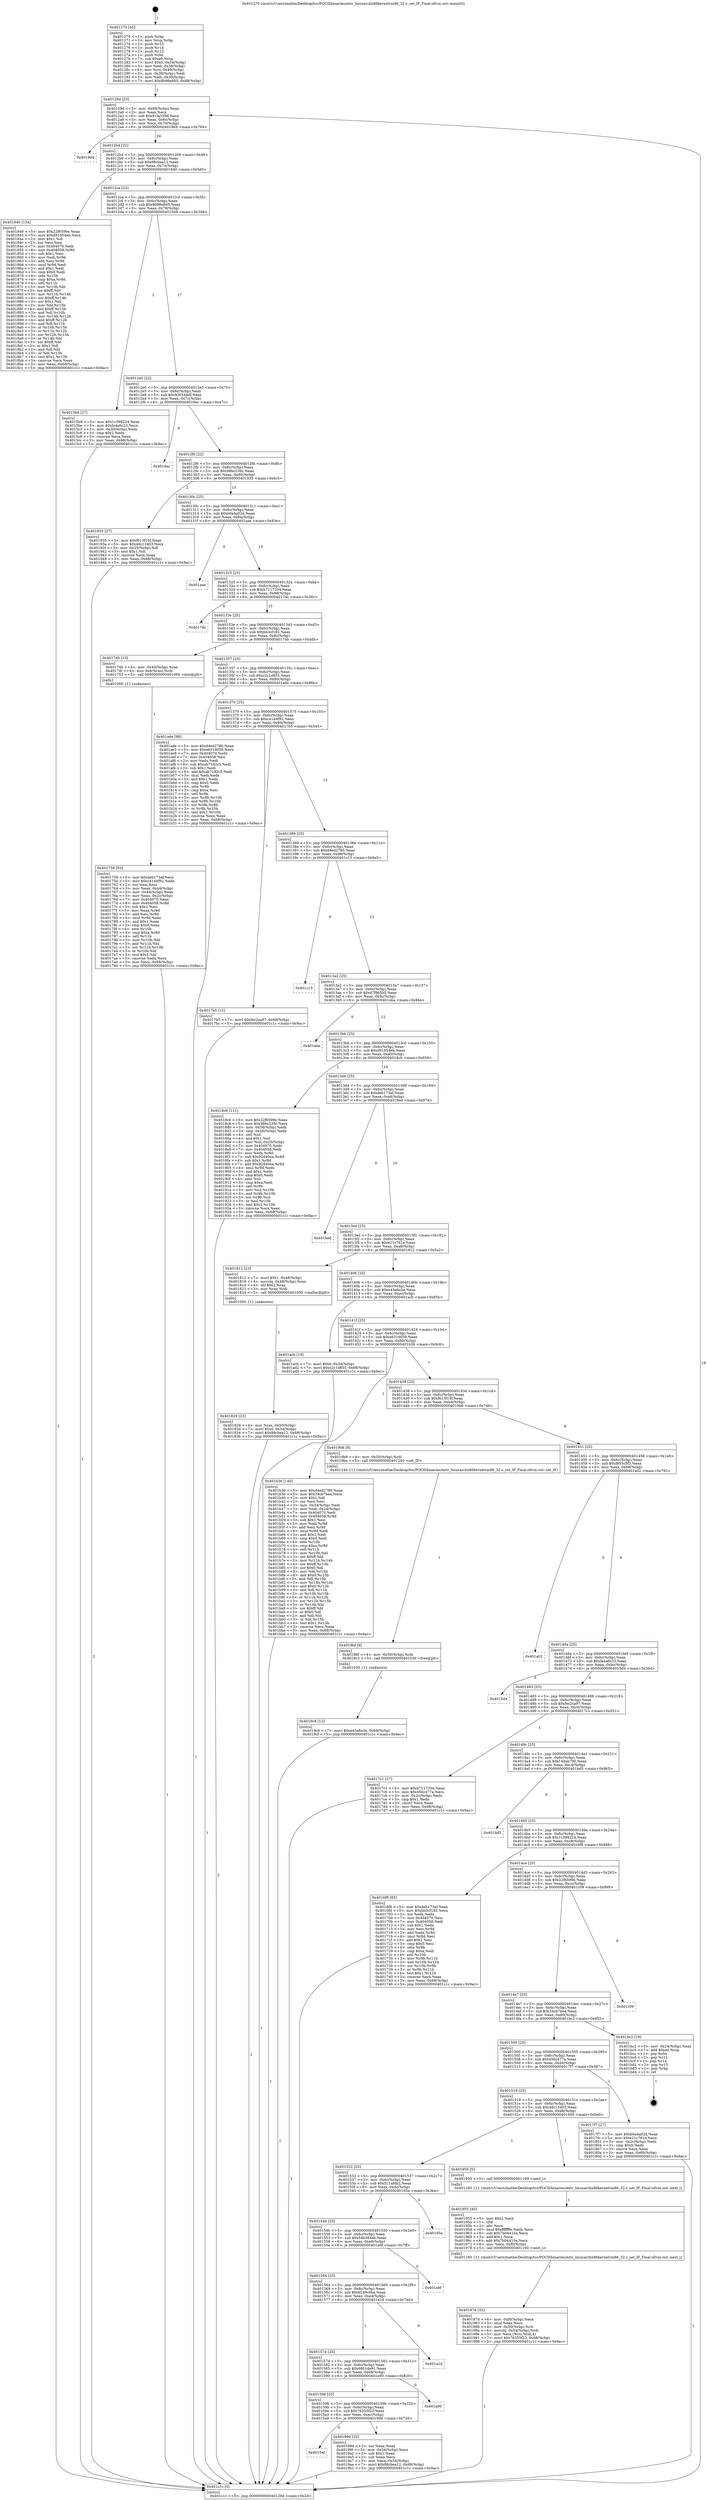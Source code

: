 digraph "0x401270" {
  label = "0x401270 (/mnt/c/Users/mathe/Desktop/tcc/POCII/binaries/extr_linuxarchx86kernelvm86_32.c_set_IF_Final-ollvm.out::main(0))"
  labelloc = "t"
  node[shape=record]

  Entry [label="",width=0.3,height=0.3,shape=circle,fillcolor=black,style=filled]
  "0x40129d" [label="{
     0x40129d [23]\l
     | [instrs]\l
     &nbsp;&nbsp;0x40129d \<+3\>: mov -0x68(%rbp),%eax\l
     &nbsp;&nbsp;0x4012a0 \<+2\>: mov %eax,%ecx\l
     &nbsp;&nbsp;0x4012a2 \<+6\>: sub $0x81fa339d,%ecx\l
     &nbsp;&nbsp;0x4012a8 \<+3\>: mov %eax,-0x6c(%rbp)\l
     &nbsp;&nbsp;0x4012ab \<+3\>: mov %ecx,-0x70(%rbp)\l
     &nbsp;&nbsp;0x4012ae \<+6\>: je 00000000004019d4 \<main+0x764\>\l
  }"]
  "0x4019d4" [label="{
     0x4019d4\l
  }", style=dashed]
  "0x4012b4" [label="{
     0x4012b4 [22]\l
     | [instrs]\l
     &nbsp;&nbsp;0x4012b4 \<+5\>: jmp 00000000004012b9 \<main+0x49\>\l
     &nbsp;&nbsp;0x4012b9 \<+3\>: mov -0x6c(%rbp),%eax\l
     &nbsp;&nbsp;0x4012bc \<+5\>: sub $0x88cbea12,%eax\l
     &nbsp;&nbsp;0x4012c1 \<+3\>: mov %eax,-0x74(%rbp)\l
     &nbsp;&nbsp;0x4012c4 \<+6\>: je 0000000000401840 \<main+0x5d0\>\l
  }"]
  Exit [label="",width=0.3,height=0.3,shape=circle,fillcolor=black,style=filled,peripheries=2]
  "0x401840" [label="{
     0x401840 [134]\l
     | [instrs]\l
     &nbsp;&nbsp;0x401840 \<+5\>: mov $0x22f6599e,%eax\l
     &nbsp;&nbsp;0x401845 \<+5\>: mov $0xd91854eb,%ecx\l
     &nbsp;&nbsp;0x40184a \<+2\>: mov $0x1,%dl\l
     &nbsp;&nbsp;0x40184c \<+2\>: xor %esi,%esi\l
     &nbsp;&nbsp;0x40184e \<+7\>: mov 0x404070,%edi\l
     &nbsp;&nbsp;0x401855 \<+8\>: mov 0x404058,%r8d\l
     &nbsp;&nbsp;0x40185d \<+3\>: sub $0x1,%esi\l
     &nbsp;&nbsp;0x401860 \<+3\>: mov %edi,%r9d\l
     &nbsp;&nbsp;0x401863 \<+3\>: add %esi,%r9d\l
     &nbsp;&nbsp;0x401866 \<+4\>: imul %r9d,%edi\l
     &nbsp;&nbsp;0x40186a \<+3\>: and $0x1,%edi\l
     &nbsp;&nbsp;0x40186d \<+3\>: cmp $0x0,%edi\l
     &nbsp;&nbsp;0x401870 \<+4\>: sete %r10b\l
     &nbsp;&nbsp;0x401874 \<+4\>: cmp $0xa,%r8d\l
     &nbsp;&nbsp;0x401878 \<+4\>: setl %r11b\l
     &nbsp;&nbsp;0x40187c \<+3\>: mov %r10b,%bl\l
     &nbsp;&nbsp;0x40187f \<+3\>: xor $0xff,%bl\l
     &nbsp;&nbsp;0x401882 \<+3\>: mov %r11b,%r14b\l
     &nbsp;&nbsp;0x401885 \<+4\>: xor $0xff,%r14b\l
     &nbsp;&nbsp;0x401889 \<+3\>: xor $0x1,%dl\l
     &nbsp;&nbsp;0x40188c \<+3\>: mov %bl,%r15b\l
     &nbsp;&nbsp;0x40188f \<+4\>: and $0xff,%r15b\l
     &nbsp;&nbsp;0x401893 \<+3\>: and %dl,%r10b\l
     &nbsp;&nbsp;0x401896 \<+3\>: mov %r14b,%r12b\l
     &nbsp;&nbsp;0x401899 \<+4\>: and $0xff,%r12b\l
     &nbsp;&nbsp;0x40189d \<+3\>: and %dl,%r11b\l
     &nbsp;&nbsp;0x4018a0 \<+3\>: or %r10b,%r15b\l
     &nbsp;&nbsp;0x4018a3 \<+3\>: or %r11b,%r12b\l
     &nbsp;&nbsp;0x4018a6 \<+3\>: xor %r12b,%r15b\l
     &nbsp;&nbsp;0x4018a9 \<+3\>: or %r14b,%bl\l
     &nbsp;&nbsp;0x4018ac \<+3\>: xor $0xff,%bl\l
     &nbsp;&nbsp;0x4018af \<+3\>: or $0x1,%dl\l
     &nbsp;&nbsp;0x4018b2 \<+2\>: and %dl,%bl\l
     &nbsp;&nbsp;0x4018b4 \<+3\>: or %bl,%r15b\l
     &nbsp;&nbsp;0x4018b7 \<+4\>: test $0x1,%r15b\l
     &nbsp;&nbsp;0x4018bb \<+3\>: cmovne %ecx,%eax\l
     &nbsp;&nbsp;0x4018be \<+3\>: mov %eax,-0x68(%rbp)\l
     &nbsp;&nbsp;0x4018c1 \<+5\>: jmp 0000000000401c1c \<main+0x9ac\>\l
  }"]
  "0x4012ca" [label="{
     0x4012ca [22]\l
     | [instrs]\l
     &nbsp;&nbsp;0x4012ca \<+5\>: jmp 00000000004012cf \<main+0x5f\>\l
     &nbsp;&nbsp;0x4012cf \<+3\>: mov -0x6c(%rbp),%eax\l
     &nbsp;&nbsp;0x4012d2 \<+5\>: sub $0x8b98a665,%eax\l
     &nbsp;&nbsp;0x4012d7 \<+3\>: mov %eax,-0x78(%rbp)\l
     &nbsp;&nbsp;0x4012da \<+6\>: je 00000000004015b9 \<main+0x349\>\l
  }"]
  "0x4019c8" [label="{
     0x4019c8 [12]\l
     | [instrs]\l
     &nbsp;&nbsp;0x4019c8 \<+7\>: movl $0xe43a6a3e,-0x68(%rbp)\l
     &nbsp;&nbsp;0x4019cf \<+5\>: jmp 0000000000401c1c \<main+0x9ac\>\l
  }"]
  "0x4015b9" [label="{
     0x4015b9 [27]\l
     | [instrs]\l
     &nbsp;&nbsp;0x4015b9 \<+5\>: mov $0x1c398224,%eax\l
     &nbsp;&nbsp;0x4015be \<+5\>: mov $0xfa4a6c23,%ecx\l
     &nbsp;&nbsp;0x4015c3 \<+3\>: mov -0x30(%rbp),%edx\l
     &nbsp;&nbsp;0x4015c6 \<+3\>: cmp $0x2,%edx\l
     &nbsp;&nbsp;0x4015c9 \<+3\>: cmovne %ecx,%eax\l
     &nbsp;&nbsp;0x4015cc \<+3\>: mov %eax,-0x68(%rbp)\l
     &nbsp;&nbsp;0x4015cf \<+5\>: jmp 0000000000401c1c \<main+0x9ac\>\l
  }"]
  "0x4012e0" [label="{
     0x4012e0 [22]\l
     | [instrs]\l
     &nbsp;&nbsp;0x4012e0 \<+5\>: jmp 00000000004012e5 \<main+0x75\>\l
     &nbsp;&nbsp;0x4012e5 \<+3\>: mov -0x6c(%rbp),%eax\l
     &nbsp;&nbsp;0x4012e8 \<+5\>: sub $0x93654bdf,%eax\l
     &nbsp;&nbsp;0x4012ed \<+3\>: mov %eax,-0x7c(%rbp)\l
     &nbsp;&nbsp;0x4012f0 \<+6\>: je 00000000004016ec \<main+0x47c\>\l
  }"]
  "0x401c1c" [label="{
     0x401c1c [5]\l
     | [instrs]\l
     &nbsp;&nbsp;0x401c1c \<+5\>: jmp 000000000040129d \<main+0x2d\>\l
  }"]
  "0x401270" [label="{
     0x401270 [45]\l
     | [instrs]\l
     &nbsp;&nbsp;0x401270 \<+1\>: push %rbp\l
     &nbsp;&nbsp;0x401271 \<+3\>: mov %rsp,%rbp\l
     &nbsp;&nbsp;0x401274 \<+2\>: push %r15\l
     &nbsp;&nbsp;0x401276 \<+2\>: push %r14\l
     &nbsp;&nbsp;0x401278 \<+2\>: push %r12\l
     &nbsp;&nbsp;0x40127a \<+1\>: push %rbx\l
     &nbsp;&nbsp;0x40127b \<+7\>: sub $0xe0,%rsp\l
     &nbsp;&nbsp;0x401282 \<+7\>: movl $0x0,-0x34(%rbp)\l
     &nbsp;&nbsp;0x401289 \<+3\>: mov %edi,-0x38(%rbp)\l
     &nbsp;&nbsp;0x40128c \<+4\>: mov %rsi,-0x40(%rbp)\l
     &nbsp;&nbsp;0x401290 \<+3\>: mov -0x38(%rbp),%edi\l
     &nbsp;&nbsp;0x401293 \<+3\>: mov %edi,-0x30(%rbp)\l
     &nbsp;&nbsp;0x401296 \<+7\>: movl $0x8b98a665,-0x68(%rbp)\l
  }"]
  "0x4019bf" [label="{
     0x4019bf [9]\l
     | [instrs]\l
     &nbsp;&nbsp;0x4019bf \<+4\>: mov -0x50(%rbp),%rdi\l
     &nbsp;&nbsp;0x4019c3 \<+5\>: call 0000000000401030 \<free@plt\>\l
     | [calls]\l
     &nbsp;&nbsp;0x401030 \{1\} (unknown)\l
  }"]
  "0x4016ec" [label="{
     0x4016ec\l
  }", style=dashed]
  "0x4012f6" [label="{
     0x4012f6 [22]\l
     | [instrs]\l
     &nbsp;&nbsp;0x4012f6 \<+5\>: jmp 00000000004012fb \<main+0x8b\>\l
     &nbsp;&nbsp;0x4012fb \<+3\>: mov -0x6c(%rbp),%eax\l
     &nbsp;&nbsp;0x4012fe \<+5\>: sub $0x98bc239c,%eax\l
     &nbsp;&nbsp;0x401303 \<+3\>: mov %eax,-0x80(%rbp)\l
     &nbsp;&nbsp;0x401306 \<+6\>: je 0000000000401935 \<main+0x6c5\>\l
  }"]
  "0x4015af" [label="{
     0x4015af\l
  }", style=dashed]
  "0x401935" [label="{
     0x401935 [27]\l
     | [instrs]\l
     &nbsp;&nbsp;0x401935 \<+5\>: mov $0xf613f15f,%eax\l
     &nbsp;&nbsp;0x40193a \<+5\>: mov $0x4dc13403,%ecx\l
     &nbsp;&nbsp;0x40193f \<+3\>: mov -0x25(%rbp),%dl\l
     &nbsp;&nbsp;0x401942 \<+3\>: test $0x1,%dl\l
     &nbsp;&nbsp;0x401945 \<+3\>: cmovne %ecx,%eax\l
     &nbsp;&nbsp;0x401948 \<+3\>: mov %eax,-0x68(%rbp)\l
     &nbsp;&nbsp;0x40194b \<+5\>: jmp 0000000000401c1c \<main+0x9ac\>\l
  }"]
  "0x40130c" [label="{
     0x40130c [25]\l
     | [instrs]\l
     &nbsp;&nbsp;0x40130c \<+5\>: jmp 0000000000401311 \<main+0xa1\>\l
     &nbsp;&nbsp;0x401311 \<+3\>: mov -0x6c(%rbp),%eax\l
     &nbsp;&nbsp;0x401314 \<+5\>: sub $0xb0a4a02d,%eax\l
     &nbsp;&nbsp;0x401319 \<+6\>: mov %eax,-0x84(%rbp)\l
     &nbsp;&nbsp;0x40131f \<+6\>: je 0000000000401aae \<main+0x83e\>\l
  }"]
  "0x40199d" [label="{
     0x40199d [25]\l
     | [instrs]\l
     &nbsp;&nbsp;0x40199d \<+2\>: xor %eax,%eax\l
     &nbsp;&nbsp;0x40199f \<+3\>: mov -0x54(%rbp),%ecx\l
     &nbsp;&nbsp;0x4019a2 \<+3\>: sub $0x1,%eax\l
     &nbsp;&nbsp;0x4019a5 \<+2\>: sub %eax,%ecx\l
     &nbsp;&nbsp;0x4019a7 \<+3\>: mov %ecx,-0x54(%rbp)\l
     &nbsp;&nbsp;0x4019aa \<+7\>: movl $0x88cbea12,-0x68(%rbp)\l
     &nbsp;&nbsp;0x4019b1 \<+5\>: jmp 0000000000401c1c \<main+0x9ac\>\l
  }"]
  "0x401aae" [label="{
     0x401aae\l
  }", style=dashed]
  "0x401325" [label="{
     0x401325 [25]\l
     | [instrs]\l
     &nbsp;&nbsp;0x401325 \<+5\>: jmp 000000000040132a \<main+0xba\>\l
     &nbsp;&nbsp;0x40132a \<+3\>: mov -0x6c(%rbp),%eax\l
     &nbsp;&nbsp;0x40132d \<+5\>: sub $0xb7117204,%eax\l
     &nbsp;&nbsp;0x401332 \<+6\>: mov %eax,-0x88(%rbp)\l
     &nbsp;&nbsp;0x401338 \<+6\>: je 00000000004017dc \<main+0x56c\>\l
  }"]
  "0x401596" [label="{
     0x401596 [25]\l
     | [instrs]\l
     &nbsp;&nbsp;0x401596 \<+5\>: jmp 000000000040159b \<main+0x32b\>\l
     &nbsp;&nbsp;0x40159b \<+3\>: mov -0x6c(%rbp),%eax\l
     &nbsp;&nbsp;0x40159e \<+5\>: sub $0x76355f23,%eax\l
     &nbsp;&nbsp;0x4015a3 \<+6\>: mov %eax,-0xec(%rbp)\l
     &nbsp;&nbsp;0x4015a9 \<+6\>: je 000000000040199d \<main+0x72d\>\l
  }"]
  "0x4017dc" [label="{
     0x4017dc\l
  }", style=dashed]
  "0x40133e" [label="{
     0x40133e [25]\l
     | [instrs]\l
     &nbsp;&nbsp;0x40133e \<+5\>: jmp 0000000000401343 \<main+0xd3\>\l
     &nbsp;&nbsp;0x401343 \<+3\>: mov -0x6c(%rbp),%eax\l
     &nbsp;&nbsp;0x401346 \<+5\>: sub $0xbb3cf182,%eax\l
     &nbsp;&nbsp;0x40134b \<+6\>: mov %eax,-0x8c(%rbp)\l
     &nbsp;&nbsp;0x401351 \<+6\>: je 000000000040174b \<main+0x4db\>\l
  }"]
  "0x401a90" [label="{
     0x401a90\l
  }", style=dashed]
  "0x40174b" [label="{
     0x40174b [13]\l
     | [instrs]\l
     &nbsp;&nbsp;0x40174b \<+4\>: mov -0x40(%rbp),%rax\l
     &nbsp;&nbsp;0x40174f \<+4\>: mov 0x8(%rax),%rdi\l
     &nbsp;&nbsp;0x401753 \<+5\>: call 0000000000401060 \<atoi@plt\>\l
     | [calls]\l
     &nbsp;&nbsp;0x401060 \{1\} (unknown)\l
  }"]
  "0x401357" [label="{
     0x401357 [25]\l
     | [instrs]\l
     &nbsp;&nbsp;0x401357 \<+5\>: jmp 000000000040135c \<main+0xec\>\l
     &nbsp;&nbsp;0x40135c \<+3\>: mov -0x6c(%rbp),%eax\l
     &nbsp;&nbsp;0x40135f \<+5\>: sub $0xc2c1d855,%eax\l
     &nbsp;&nbsp;0x401364 \<+6\>: mov %eax,-0x90(%rbp)\l
     &nbsp;&nbsp;0x40136a \<+6\>: je 0000000000401ade \<main+0x86e\>\l
  }"]
  "0x40157d" [label="{
     0x40157d [25]\l
     | [instrs]\l
     &nbsp;&nbsp;0x40157d \<+5\>: jmp 0000000000401582 \<main+0x312\>\l
     &nbsp;&nbsp;0x401582 \<+3\>: mov -0x6c(%rbp),%eax\l
     &nbsp;&nbsp;0x401585 \<+5\>: sub $0x6801da91,%eax\l
     &nbsp;&nbsp;0x40158a \<+6\>: mov %eax,-0xe8(%rbp)\l
     &nbsp;&nbsp;0x401590 \<+6\>: je 0000000000401a90 \<main+0x820\>\l
  }"]
  "0x401ade" [label="{
     0x401ade [88]\l
     | [instrs]\l
     &nbsp;&nbsp;0x401ade \<+5\>: mov $0xd4ed2780,%eax\l
     &nbsp;&nbsp;0x401ae3 \<+5\>: mov $0xe6319059,%ecx\l
     &nbsp;&nbsp;0x401ae8 \<+7\>: mov 0x404070,%edx\l
     &nbsp;&nbsp;0x401aef \<+7\>: mov 0x404058,%esi\l
     &nbsp;&nbsp;0x401af6 \<+2\>: mov %edx,%edi\l
     &nbsp;&nbsp;0x401af8 \<+6\>: sub $0xab7182c5,%edi\l
     &nbsp;&nbsp;0x401afe \<+3\>: sub $0x1,%edi\l
     &nbsp;&nbsp;0x401b01 \<+6\>: add $0xab7182c5,%edi\l
     &nbsp;&nbsp;0x401b07 \<+3\>: imul %edi,%edx\l
     &nbsp;&nbsp;0x401b0a \<+3\>: and $0x1,%edx\l
     &nbsp;&nbsp;0x401b0d \<+3\>: cmp $0x0,%edx\l
     &nbsp;&nbsp;0x401b10 \<+4\>: sete %r8b\l
     &nbsp;&nbsp;0x401b14 \<+3\>: cmp $0xa,%esi\l
     &nbsp;&nbsp;0x401b17 \<+4\>: setl %r9b\l
     &nbsp;&nbsp;0x401b1b \<+3\>: mov %r8b,%r10b\l
     &nbsp;&nbsp;0x401b1e \<+3\>: and %r9b,%r10b\l
     &nbsp;&nbsp;0x401b21 \<+3\>: xor %r9b,%r8b\l
     &nbsp;&nbsp;0x401b24 \<+3\>: or %r8b,%r10b\l
     &nbsp;&nbsp;0x401b27 \<+4\>: test $0x1,%r10b\l
     &nbsp;&nbsp;0x401b2b \<+3\>: cmovne %ecx,%eax\l
     &nbsp;&nbsp;0x401b2e \<+3\>: mov %eax,-0x68(%rbp)\l
     &nbsp;&nbsp;0x401b31 \<+5\>: jmp 0000000000401c1c \<main+0x9ac\>\l
  }"]
  "0x401370" [label="{
     0x401370 [25]\l
     | [instrs]\l
     &nbsp;&nbsp;0x401370 \<+5\>: jmp 0000000000401375 \<main+0x105\>\l
     &nbsp;&nbsp;0x401375 \<+3\>: mov -0x6c(%rbp),%eax\l
     &nbsp;&nbsp;0x401378 \<+5\>: sub $0xc41d4f92,%eax\l
     &nbsp;&nbsp;0x40137d \<+6\>: mov %eax,-0x94(%rbp)\l
     &nbsp;&nbsp;0x401383 \<+6\>: je 00000000004017b5 \<main+0x545\>\l
  }"]
  "0x401a1d" [label="{
     0x401a1d\l
  }", style=dashed]
  "0x4017b5" [label="{
     0x4017b5 [12]\l
     | [instrs]\l
     &nbsp;&nbsp;0x4017b5 \<+7\>: movl $0xfec2ca97,-0x68(%rbp)\l
     &nbsp;&nbsp;0x4017bc \<+5\>: jmp 0000000000401c1c \<main+0x9ac\>\l
  }"]
  "0x401389" [label="{
     0x401389 [25]\l
     | [instrs]\l
     &nbsp;&nbsp;0x401389 \<+5\>: jmp 000000000040138e \<main+0x11e\>\l
     &nbsp;&nbsp;0x40138e \<+3\>: mov -0x6c(%rbp),%eax\l
     &nbsp;&nbsp;0x401391 \<+5\>: sub $0xd4ed2780,%eax\l
     &nbsp;&nbsp;0x401396 \<+6\>: mov %eax,-0x98(%rbp)\l
     &nbsp;&nbsp;0x40139c \<+6\>: je 0000000000401c15 \<main+0x9a5\>\l
  }"]
  "0x401564" [label="{
     0x401564 [25]\l
     | [instrs]\l
     &nbsp;&nbsp;0x401564 \<+5\>: jmp 0000000000401569 \<main+0x2f9\>\l
     &nbsp;&nbsp;0x401569 \<+3\>: mov -0x6c(%rbp),%eax\l
     &nbsp;&nbsp;0x40156c \<+5\>: sub $0x6249c6ba,%eax\l
     &nbsp;&nbsp;0x401571 \<+6\>: mov %eax,-0xe4(%rbp)\l
     &nbsp;&nbsp;0x401577 \<+6\>: je 0000000000401a1d \<main+0x7ad\>\l
  }"]
  "0x401c15" [label="{
     0x401c15\l
  }", style=dashed]
  "0x4013a2" [label="{
     0x4013a2 [25]\l
     | [instrs]\l
     &nbsp;&nbsp;0x4013a2 \<+5\>: jmp 00000000004013a7 \<main+0x137\>\l
     &nbsp;&nbsp;0x4013a7 \<+3\>: mov -0x6c(%rbp),%eax\l
     &nbsp;&nbsp;0x4013aa \<+5\>: sub $0xd7f9b5b5,%eax\l
     &nbsp;&nbsp;0x4013af \<+6\>: mov %eax,-0x9c(%rbp)\l
     &nbsp;&nbsp;0x4013b5 \<+6\>: je 0000000000401aba \<main+0x84a\>\l
  }"]
  "0x401a6f" [label="{
     0x401a6f\l
  }", style=dashed]
  "0x401aba" [label="{
     0x401aba\l
  }", style=dashed]
  "0x4013bb" [label="{
     0x4013bb [25]\l
     | [instrs]\l
     &nbsp;&nbsp;0x4013bb \<+5\>: jmp 00000000004013c0 \<main+0x150\>\l
     &nbsp;&nbsp;0x4013c0 \<+3\>: mov -0x6c(%rbp),%eax\l
     &nbsp;&nbsp;0x4013c3 \<+5\>: sub $0xd91854eb,%eax\l
     &nbsp;&nbsp;0x4013c8 \<+6\>: mov %eax,-0xa0(%rbp)\l
     &nbsp;&nbsp;0x4013ce \<+6\>: je 00000000004018c6 \<main+0x656\>\l
  }"]
  "0x40154b" [label="{
     0x40154b [25]\l
     | [instrs]\l
     &nbsp;&nbsp;0x40154b \<+5\>: jmp 0000000000401550 \<main+0x2e0\>\l
     &nbsp;&nbsp;0x401550 \<+3\>: mov -0x6c(%rbp),%eax\l
     &nbsp;&nbsp;0x401553 \<+5\>: sub $0x54b384eb,%eax\l
     &nbsp;&nbsp;0x401558 \<+6\>: mov %eax,-0xe0(%rbp)\l
     &nbsp;&nbsp;0x40155e \<+6\>: je 0000000000401a6f \<main+0x7ff\>\l
  }"]
  "0x4018c6" [label="{
     0x4018c6 [111]\l
     | [instrs]\l
     &nbsp;&nbsp;0x4018c6 \<+5\>: mov $0x22f6599e,%eax\l
     &nbsp;&nbsp;0x4018cb \<+5\>: mov $0x98bc239c,%ecx\l
     &nbsp;&nbsp;0x4018d0 \<+3\>: mov -0x54(%rbp),%edx\l
     &nbsp;&nbsp;0x4018d3 \<+3\>: cmp -0x48(%rbp),%edx\l
     &nbsp;&nbsp;0x4018d6 \<+4\>: setl %sil\l
     &nbsp;&nbsp;0x4018da \<+4\>: and $0x1,%sil\l
     &nbsp;&nbsp;0x4018de \<+4\>: mov %sil,-0x25(%rbp)\l
     &nbsp;&nbsp;0x4018e2 \<+7\>: mov 0x404070,%edx\l
     &nbsp;&nbsp;0x4018e9 \<+7\>: mov 0x404058,%edi\l
     &nbsp;&nbsp;0x4018f0 \<+3\>: mov %edx,%r8d\l
     &nbsp;&nbsp;0x4018f3 \<+7\>: sub $0x92d40ea,%r8d\l
     &nbsp;&nbsp;0x4018fa \<+4\>: sub $0x1,%r8d\l
     &nbsp;&nbsp;0x4018fe \<+7\>: add $0x92d40ea,%r8d\l
     &nbsp;&nbsp;0x401905 \<+4\>: imul %r8d,%edx\l
     &nbsp;&nbsp;0x401909 \<+3\>: and $0x1,%edx\l
     &nbsp;&nbsp;0x40190c \<+3\>: cmp $0x0,%edx\l
     &nbsp;&nbsp;0x40190f \<+4\>: sete %sil\l
     &nbsp;&nbsp;0x401913 \<+3\>: cmp $0xa,%edi\l
     &nbsp;&nbsp;0x401916 \<+4\>: setl %r9b\l
     &nbsp;&nbsp;0x40191a \<+3\>: mov %sil,%r10b\l
     &nbsp;&nbsp;0x40191d \<+3\>: and %r9b,%r10b\l
     &nbsp;&nbsp;0x401920 \<+3\>: xor %r9b,%sil\l
     &nbsp;&nbsp;0x401923 \<+3\>: or %sil,%r10b\l
     &nbsp;&nbsp;0x401926 \<+4\>: test $0x1,%r10b\l
     &nbsp;&nbsp;0x40192a \<+3\>: cmovne %ecx,%eax\l
     &nbsp;&nbsp;0x40192d \<+3\>: mov %eax,-0x68(%rbp)\l
     &nbsp;&nbsp;0x401930 \<+5\>: jmp 0000000000401c1c \<main+0x9ac\>\l
  }"]
  "0x4013d4" [label="{
     0x4013d4 [25]\l
     | [instrs]\l
     &nbsp;&nbsp;0x4013d4 \<+5\>: jmp 00000000004013d9 \<main+0x169\>\l
     &nbsp;&nbsp;0x4013d9 \<+3\>: mov -0x6c(%rbp),%eax\l
     &nbsp;&nbsp;0x4013dc \<+5\>: sub $0xdeb173af,%eax\l
     &nbsp;&nbsp;0x4013e1 \<+6\>: mov %eax,-0xa4(%rbp)\l
     &nbsp;&nbsp;0x4013e7 \<+6\>: je 0000000000401bed \<main+0x97d\>\l
  }"]
  "0x40165a" [label="{
     0x40165a\l
  }", style=dashed]
  "0x401bed" [label="{
     0x401bed\l
  }", style=dashed]
  "0x4013ed" [label="{
     0x4013ed [25]\l
     | [instrs]\l
     &nbsp;&nbsp;0x4013ed \<+5\>: jmp 00000000004013f2 \<main+0x182\>\l
     &nbsp;&nbsp;0x4013f2 \<+3\>: mov -0x6c(%rbp),%eax\l
     &nbsp;&nbsp;0x4013f5 \<+5\>: sub $0xe21c761e,%eax\l
     &nbsp;&nbsp;0x4013fa \<+6\>: mov %eax,-0xa8(%rbp)\l
     &nbsp;&nbsp;0x401400 \<+6\>: je 0000000000401812 \<main+0x5a2\>\l
  }"]
  "0x40197d" [label="{
     0x40197d [32]\l
     | [instrs]\l
     &nbsp;&nbsp;0x40197d \<+6\>: mov -0xf0(%rbp),%ecx\l
     &nbsp;&nbsp;0x401983 \<+3\>: imul %eax,%ecx\l
     &nbsp;&nbsp;0x401986 \<+4\>: mov -0x50(%rbp),%rsi\l
     &nbsp;&nbsp;0x40198a \<+4\>: movslq -0x54(%rbp),%rdi\l
     &nbsp;&nbsp;0x40198e \<+3\>: mov %ecx,(%rsi,%rdi,4)\l
     &nbsp;&nbsp;0x401991 \<+7\>: movl $0x76355f23,-0x68(%rbp)\l
     &nbsp;&nbsp;0x401998 \<+5\>: jmp 0000000000401c1c \<main+0x9ac\>\l
  }"]
  "0x401812" [label="{
     0x401812 [23]\l
     | [instrs]\l
     &nbsp;&nbsp;0x401812 \<+7\>: movl $0x1,-0x48(%rbp)\l
     &nbsp;&nbsp;0x401819 \<+4\>: movslq -0x48(%rbp),%rax\l
     &nbsp;&nbsp;0x40181d \<+4\>: shl $0x2,%rax\l
     &nbsp;&nbsp;0x401821 \<+3\>: mov %rax,%rdi\l
     &nbsp;&nbsp;0x401824 \<+5\>: call 0000000000401050 \<malloc@plt\>\l
     | [calls]\l
     &nbsp;&nbsp;0x401050 \{1\} (unknown)\l
  }"]
  "0x401406" [label="{
     0x401406 [25]\l
     | [instrs]\l
     &nbsp;&nbsp;0x401406 \<+5\>: jmp 000000000040140b \<main+0x19b\>\l
     &nbsp;&nbsp;0x40140b \<+3\>: mov -0x6c(%rbp),%eax\l
     &nbsp;&nbsp;0x40140e \<+5\>: sub $0xe43a6a3e,%eax\l
     &nbsp;&nbsp;0x401413 \<+6\>: mov %eax,-0xac(%rbp)\l
     &nbsp;&nbsp;0x401419 \<+6\>: je 0000000000401acb \<main+0x85b\>\l
  }"]
  "0x401955" [label="{
     0x401955 [40]\l
     | [instrs]\l
     &nbsp;&nbsp;0x401955 \<+5\>: mov $0x2,%ecx\l
     &nbsp;&nbsp;0x40195a \<+1\>: cltd\l
     &nbsp;&nbsp;0x40195b \<+2\>: idiv %ecx\l
     &nbsp;&nbsp;0x40195d \<+6\>: imul $0xfffffffe,%edx,%ecx\l
     &nbsp;&nbsp;0x401963 \<+6\>: sub $0x7b04410a,%ecx\l
     &nbsp;&nbsp;0x401969 \<+3\>: add $0x1,%ecx\l
     &nbsp;&nbsp;0x40196c \<+6\>: add $0x7b04410a,%ecx\l
     &nbsp;&nbsp;0x401972 \<+6\>: mov %ecx,-0xf0(%rbp)\l
     &nbsp;&nbsp;0x401978 \<+5\>: call 0000000000401160 \<next_i\>\l
     | [calls]\l
     &nbsp;&nbsp;0x401160 \{1\} (/mnt/c/Users/mathe/Desktop/tcc/POCII/binaries/extr_linuxarchx86kernelvm86_32.c_set_IF_Final-ollvm.out::next_i)\l
  }"]
  "0x401acb" [label="{
     0x401acb [19]\l
     | [instrs]\l
     &nbsp;&nbsp;0x401acb \<+7\>: movl $0x0,-0x34(%rbp)\l
     &nbsp;&nbsp;0x401ad2 \<+7\>: movl $0xc2c1d855,-0x68(%rbp)\l
     &nbsp;&nbsp;0x401ad9 \<+5\>: jmp 0000000000401c1c \<main+0x9ac\>\l
  }"]
  "0x40141f" [label="{
     0x40141f [25]\l
     | [instrs]\l
     &nbsp;&nbsp;0x40141f \<+5\>: jmp 0000000000401424 \<main+0x1b4\>\l
     &nbsp;&nbsp;0x401424 \<+3\>: mov -0x6c(%rbp),%eax\l
     &nbsp;&nbsp;0x401427 \<+5\>: sub $0xe6319059,%eax\l
     &nbsp;&nbsp;0x40142c \<+6\>: mov %eax,-0xb0(%rbp)\l
     &nbsp;&nbsp;0x401432 \<+6\>: je 0000000000401b36 \<main+0x8c6\>\l
  }"]
  "0x401532" [label="{
     0x401532 [25]\l
     | [instrs]\l
     &nbsp;&nbsp;0x401532 \<+5\>: jmp 0000000000401537 \<main+0x2c7\>\l
     &nbsp;&nbsp;0x401537 \<+3\>: mov -0x6c(%rbp),%eax\l
     &nbsp;&nbsp;0x40153a \<+5\>: sub $0x521afdb2,%eax\l
     &nbsp;&nbsp;0x40153f \<+6\>: mov %eax,-0xdc(%rbp)\l
     &nbsp;&nbsp;0x401545 \<+6\>: je 000000000040165a \<main+0x3ea\>\l
  }"]
  "0x401b36" [label="{
     0x401b36 [140]\l
     | [instrs]\l
     &nbsp;&nbsp;0x401b36 \<+5\>: mov $0xd4ed2780,%eax\l
     &nbsp;&nbsp;0x401b3b \<+5\>: mov $0x34cb7bea,%ecx\l
     &nbsp;&nbsp;0x401b40 \<+2\>: mov $0x1,%dl\l
     &nbsp;&nbsp;0x401b42 \<+2\>: xor %esi,%esi\l
     &nbsp;&nbsp;0x401b44 \<+3\>: mov -0x34(%rbp),%edi\l
     &nbsp;&nbsp;0x401b47 \<+3\>: mov %edi,-0x24(%rbp)\l
     &nbsp;&nbsp;0x401b4a \<+7\>: mov 0x404070,%edi\l
     &nbsp;&nbsp;0x401b51 \<+8\>: mov 0x404058,%r8d\l
     &nbsp;&nbsp;0x401b59 \<+3\>: sub $0x1,%esi\l
     &nbsp;&nbsp;0x401b5c \<+3\>: mov %edi,%r9d\l
     &nbsp;&nbsp;0x401b5f \<+3\>: add %esi,%r9d\l
     &nbsp;&nbsp;0x401b62 \<+4\>: imul %r9d,%edi\l
     &nbsp;&nbsp;0x401b66 \<+3\>: and $0x1,%edi\l
     &nbsp;&nbsp;0x401b69 \<+3\>: cmp $0x0,%edi\l
     &nbsp;&nbsp;0x401b6c \<+4\>: sete %r10b\l
     &nbsp;&nbsp;0x401b70 \<+4\>: cmp $0xa,%r8d\l
     &nbsp;&nbsp;0x401b74 \<+4\>: setl %r11b\l
     &nbsp;&nbsp;0x401b78 \<+3\>: mov %r10b,%bl\l
     &nbsp;&nbsp;0x401b7b \<+3\>: xor $0xff,%bl\l
     &nbsp;&nbsp;0x401b7e \<+3\>: mov %r11b,%r14b\l
     &nbsp;&nbsp;0x401b81 \<+4\>: xor $0xff,%r14b\l
     &nbsp;&nbsp;0x401b85 \<+3\>: xor $0x0,%dl\l
     &nbsp;&nbsp;0x401b88 \<+3\>: mov %bl,%r15b\l
     &nbsp;&nbsp;0x401b8b \<+4\>: and $0x0,%r15b\l
     &nbsp;&nbsp;0x401b8f \<+3\>: and %dl,%r10b\l
     &nbsp;&nbsp;0x401b92 \<+3\>: mov %r14b,%r12b\l
     &nbsp;&nbsp;0x401b95 \<+4\>: and $0x0,%r12b\l
     &nbsp;&nbsp;0x401b99 \<+3\>: and %dl,%r11b\l
     &nbsp;&nbsp;0x401b9c \<+3\>: or %r10b,%r15b\l
     &nbsp;&nbsp;0x401b9f \<+3\>: or %r11b,%r12b\l
     &nbsp;&nbsp;0x401ba2 \<+3\>: xor %r12b,%r15b\l
     &nbsp;&nbsp;0x401ba5 \<+3\>: or %r14b,%bl\l
     &nbsp;&nbsp;0x401ba8 \<+3\>: xor $0xff,%bl\l
     &nbsp;&nbsp;0x401bab \<+3\>: or $0x0,%dl\l
     &nbsp;&nbsp;0x401bae \<+2\>: and %dl,%bl\l
     &nbsp;&nbsp;0x401bb0 \<+3\>: or %bl,%r15b\l
     &nbsp;&nbsp;0x401bb3 \<+4\>: test $0x1,%r15b\l
     &nbsp;&nbsp;0x401bb7 \<+3\>: cmovne %ecx,%eax\l
     &nbsp;&nbsp;0x401bba \<+3\>: mov %eax,-0x68(%rbp)\l
     &nbsp;&nbsp;0x401bbd \<+5\>: jmp 0000000000401c1c \<main+0x9ac\>\l
  }"]
  "0x401438" [label="{
     0x401438 [25]\l
     | [instrs]\l
     &nbsp;&nbsp;0x401438 \<+5\>: jmp 000000000040143d \<main+0x1cd\>\l
     &nbsp;&nbsp;0x40143d \<+3\>: mov -0x6c(%rbp),%eax\l
     &nbsp;&nbsp;0x401440 \<+5\>: sub $0xf613f15f,%eax\l
     &nbsp;&nbsp;0x401445 \<+6\>: mov %eax,-0xb4(%rbp)\l
     &nbsp;&nbsp;0x40144b \<+6\>: je 00000000004019b6 \<main+0x746\>\l
  }"]
  "0x401950" [label="{
     0x401950 [5]\l
     | [instrs]\l
     &nbsp;&nbsp;0x401950 \<+5\>: call 0000000000401160 \<next_i\>\l
     | [calls]\l
     &nbsp;&nbsp;0x401160 \{1\} (/mnt/c/Users/mathe/Desktop/tcc/POCII/binaries/extr_linuxarchx86kernelvm86_32.c_set_IF_Final-ollvm.out::next_i)\l
  }"]
  "0x4019b6" [label="{
     0x4019b6 [9]\l
     | [instrs]\l
     &nbsp;&nbsp;0x4019b6 \<+4\>: mov -0x50(%rbp),%rdi\l
     &nbsp;&nbsp;0x4019ba \<+5\>: call 0000000000401240 \<set_IF\>\l
     | [calls]\l
     &nbsp;&nbsp;0x401240 \{1\} (/mnt/c/Users/mathe/Desktop/tcc/POCII/binaries/extr_linuxarchx86kernelvm86_32.c_set_IF_Final-ollvm.out::set_IF)\l
  }"]
  "0x401451" [label="{
     0x401451 [25]\l
     | [instrs]\l
     &nbsp;&nbsp;0x401451 \<+5\>: jmp 0000000000401456 \<main+0x1e6\>\l
     &nbsp;&nbsp;0x401456 \<+3\>: mov -0x6c(%rbp),%eax\l
     &nbsp;&nbsp;0x401459 \<+5\>: sub $0xf955c5f3,%eax\l
     &nbsp;&nbsp;0x40145e \<+6\>: mov %eax,-0xb8(%rbp)\l
     &nbsp;&nbsp;0x401464 \<+6\>: je 0000000000401a02 \<main+0x792\>\l
  }"]
  "0x401829" [label="{
     0x401829 [23]\l
     | [instrs]\l
     &nbsp;&nbsp;0x401829 \<+4\>: mov %rax,-0x50(%rbp)\l
     &nbsp;&nbsp;0x40182d \<+7\>: movl $0x0,-0x54(%rbp)\l
     &nbsp;&nbsp;0x401834 \<+7\>: movl $0x88cbea12,-0x68(%rbp)\l
     &nbsp;&nbsp;0x40183b \<+5\>: jmp 0000000000401c1c \<main+0x9ac\>\l
  }"]
  "0x401a02" [label="{
     0x401a02\l
  }", style=dashed]
  "0x40146a" [label="{
     0x40146a [25]\l
     | [instrs]\l
     &nbsp;&nbsp;0x40146a \<+5\>: jmp 000000000040146f \<main+0x1ff\>\l
     &nbsp;&nbsp;0x40146f \<+3\>: mov -0x6c(%rbp),%eax\l
     &nbsp;&nbsp;0x401472 \<+5\>: sub $0xfa4a6c23,%eax\l
     &nbsp;&nbsp;0x401477 \<+6\>: mov %eax,-0xbc(%rbp)\l
     &nbsp;&nbsp;0x40147d \<+6\>: je 00000000004015d4 \<main+0x364\>\l
  }"]
  "0x401519" [label="{
     0x401519 [25]\l
     | [instrs]\l
     &nbsp;&nbsp;0x401519 \<+5\>: jmp 000000000040151e \<main+0x2ae\>\l
     &nbsp;&nbsp;0x40151e \<+3\>: mov -0x6c(%rbp),%eax\l
     &nbsp;&nbsp;0x401521 \<+5\>: sub $0x4dc13403,%eax\l
     &nbsp;&nbsp;0x401526 \<+6\>: mov %eax,-0xd8(%rbp)\l
     &nbsp;&nbsp;0x40152c \<+6\>: je 0000000000401950 \<main+0x6e0\>\l
  }"]
  "0x4015d4" [label="{
     0x4015d4\l
  }", style=dashed]
  "0x401483" [label="{
     0x401483 [25]\l
     | [instrs]\l
     &nbsp;&nbsp;0x401483 \<+5\>: jmp 0000000000401488 \<main+0x218\>\l
     &nbsp;&nbsp;0x401488 \<+3\>: mov -0x6c(%rbp),%eax\l
     &nbsp;&nbsp;0x40148b \<+5\>: sub $0xfec2ca97,%eax\l
     &nbsp;&nbsp;0x401490 \<+6\>: mov %eax,-0xc0(%rbp)\l
     &nbsp;&nbsp;0x401496 \<+6\>: je 00000000004017c1 \<main+0x551\>\l
  }"]
  "0x4017f7" [label="{
     0x4017f7 [27]\l
     | [instrs]\l
     &nbsp;&nbsp;0x4017f7 \<+5\>: mov $0xb0a4a02d,%eax\l
     &nbsp;&nbsp;0x4017fc \<+5\>: mov $0xe21c761e,%ecx\l
     &nbsp;&nbsp;0x401801 \<+3\>: mov -0x2c(%rbp),%edx\l
     &nbsp;&nbsp;0x401804 \<+3\>: cmp $0x0,%edx\l
     &nbsp;&nbsp;0x401807 \<+3\>: cmove %ecx,%eax\l
     &nbsp;&nbsp;0x40180a \<+3\>: mov %eax,-0x68(%rbp)\l
     &nbsp;&nbsp;0x40180d \<+5\>: jmp 0000000000401c1c \<main+0x9ac\>\l
  }"]
  "0x4017c1" [label="{
     0x4017c1 [27]\l
     | [instrs]\l
     &nbsp;&nbsp;0x4017c1 \<+5\>: mov $0xb7117204,%eax\l
     &nbsp;&nbsp;0x4017c6 \<+5\>: mov $0x456c477a,%ecx\l
     &nbsp;&nbsp;0x4017cb \<+3\>: mov -0x2c(%rbp),%edx\l
     &nbsp;&nbsp;0x4017ce \<+3\>: cmp $0x1,%edx\l
     &nbsp;&nbsp;0x4017d1 \<+3\>: cmovl %ecx,%eax\l
     &nbsp;&nbsp;0x4017d4 \<+3\>: mov %eax,-0x68(%rbp)\l
     &nbsp;&nbsp;0x4017d7 \<+5\>: jmp 0000000000401c1c \<main+0x9ac\>\l
  }"]
  "0x40149c" [label="{
     0x40149c [25]\l
     | [instrs]\l
     &nbsp;&nbsp;0x40149c \<+5\>: jmp 00000000004014a1 \<main+0x231\>\l
     &nbsp;&nbsp;0x4014a1 \<+3\>: mov -0x6c(%rbp),%eax\l
     &nbsp;&nbsp;0x4014a4 \<+5\>: sub $0x14dab790,%eax\l
     &nbsp;&nbsp;0x4014a9 \<+6\>: mov %eax,-0xc4(%rbp)\l
     &nbsp;&nbsp;0x4014af \<+6\>: je 0000000000401bd5 \<main+0x965\>\l
  }"]
  "0x401500" [label="{
     0x401500 [25]\l
     | [instrs]\l
     &nbsp;&nbsp;0x401500 \<+5\>: jmp 0000000000401505 \<main+0x295\>\l
     &nbsp;&nbsp;0x401505 \<+3\>: mov -0x6c(%rbp),%eax\l
     &nbsp;&nbsp;0x401508 \<+5\>: sub $0x456c477a,%eax\l
     &nbsp;&nbsp;0x40150d \<+6\>: mov %eax,-0xd4(%rbp)\l
     &nbsp;&nbsp;0x401513 \<+6\>: je 00000000004017f7 \<main+0x587\>\l
  }"]
  "0x401bd5" [label="{
     0x401bd5\l
  }", style=dashed]
  "0x4014b5" [label="{
     0x4014b5 [25]\l
     | [instrs]\l
     &nbsp;&nbsp;0x4014b5 \<+5\>: jmp 00000000004014ba \<main+0x24a\>\l
     &nbsp;&nbsp;0x4014ba \<+3\>: mov -0x6c(%rbp),%eax\l
     &nbsp;&nbsp;0x4014bd \<+5\>: sub $0x1c398224,%eax\l
     &nbsp;&nbsp;0x4014c2 \<+6\>: mov %eax,-0xc8(%rbp)\l
     &nbsp;&nbsp;0x4014c8 \<+6\>: je 00000000004016f8 \<main+0x488\>\l
  }"]
  "0x401bc2" [label="{
     0x401bc2 [19]\l
     | [instrs]\l
     &nbsp;&nbsp;0x401bc2 \<+3\>: mov -0x24(%rbp),%eax\l
     &nbsp;&nbsp;0x401bc5 \<+7\>: add $0xe0,%rsp\l
     &nbsp;&nbsp;0x401bcc \<+1\>: pop %rbx\l
     &nbsp;&nbsp;0x401bcd \<+2\>: pop %r12\l
     &nbsp;&nbsp;0x401bcf \<+2\>: pop %r14\l
     &nbsp;&nbsp;0x401bd1 \<+2\>: pop %r15\l
     &nbsp;&nbsp;0x401bd3 \<+1\>: pop %rbp\l
     &nbsp;&nbsp;0x401bd4 \<+1\>: ret\l
  }"]
  "0x4016f8" [label="{
     0x4016f8 [83]\l
     | [instrs]\l
     &nbsp;&nbsp;0x4016f8 \<+5\>: mov $0xdeb173af,%eax\l
     &nbsp;&nbsp;0x4016fd \<+5\>: mov $0xbb3cf182,%ecx\l
     &nbsp;&nbsp;0x401702 \<+2\>: xor %edx,%edx\l
     &nbsp;&nbsp;0x401704 \<+7\>: mov 0x404070,%esi\l
     &nbsp;&nbsp;0x40170b \<+7\>: mov 0x404058,%edi\l
     &nbsp;&nbsp;0x401712 \<+3\>: sub $0x1,%edx\l
     &nbsp;&nbsp;0x401715 \<+3\>: mov %esi,%r8d\l
     &nbsp;&nbsp;0x401718 \<+3\>: add %edx,%r8d\l
     &nbsp;&nbsp;0x40171b \<+4\>: imul %r8d,%esi\l
     &nbsp;&nbsp;0x40171f \<+3\>: and $0x1,%esi\l
     &nbsp;&nbsp;0x401722 \<+3\>: cmp $0x0,%esi\l
     &nbsp;&nbsp;0x401725 \<+4\>: sete %r9b\l
     &nbsp;&nbsp;0x401729 \<+3\>: cmp $0xa,%edi\l
     &nbsp;&nbsp;0x40172c \<+4\>: setl %r10b\l
     &nbsp;&nbsp;0x401730 \<+3\>: mov %r9b,%r11b\l
     &nbsp;&nbsp;0x401733 \<+3\>: and %r10b,%r11b\l
     &nbsp;&nbsp;0x401736 \<+3\>: xor %r10b,%r9b\l
     &nbsp;&nbsp;0x401739 \<+3\>: or %r9b,%r11b\l
     &nbsp;&nbsp;0x40173c \<+4\>: test $0x1,%r11b\l
     &nbsp;&nbsp;0x401740 \<+3\>: cmovne %ecx,%eax\l
     &nbsp;&nbsp;0x401743 \<+3\>: mov %eax,-0x68(%rbp)\l
     &nbsp;&nbsp;0x401746 \<+5\>: jmp 0000000000401c1c \<main+0x9ac\>\l
  }"]
  "0x4014ce" [label="{
     0x4014ce [25]\l
     | [instrs]\l
     &nbsp;&nbsp;0x4014ce \<+5\>: jmp 00000000004014d3 \<main+0x263\>\l
     &nbsp;&nbsp;0x4014d3 \<+3\>: mov -0x6c(%rbp),%eax\l
     &nbsp;&nbsp;0x4014d6 \<+5\>: sub $0x22f6599e,%eax\l
     &nbsp;&nbsp;0x4014db \<+6\>: mov %eax,-0xcc(%rbp)\l
     &nbsp;&nbsp;0x4014e1 \<+6\>: je 0000000000401c09 \<main+0x999\>\l
  }"]
  "0x401758" [label="{
     0x401758 [93]\l
     | [instrs]\l
     &nbsp;&nbsp;0x401758 \<+5\>: mov $0xdeb173af,%ecx\l
     &nbsp;&nbsp;0x40175d \<+5\>: mov $0xc41d4f92,%edx\l
     &nbsp;&nbsp;0x401762 \<+2\>: xor %esi,%esi\l
     &nbsp;&nbsp;0x401764 \<+3\>: mov %eax,-0x44(%rbp)\l
     &nbsp;&nbsp;0x401767 \<+3\>: mov -0x44(%rbp),%eax\l
     &nbsp;&nbsp;0x40176a \<+3\>: mov %eax,-0x2c(%rbp)\l
     &nbsp;&nbsp;0x40176d \<+7\>: mov 0x404070,%eax\l
     &nbsp;&nbsp;0x401774 \<+8\>: mov 0x404058,%r8d\l
     &nbsp;&nbsp;0x40177c \<+3\>: sub $0x1,%esi\l
     &nbsp;&nbsp;0x40177f \<+3\>: mov %eax,%r9d\l
     &nbsp;&nbsp;0x401782 \<+3\>: add %esi,%r9d\l
     &nbsp;&nbsp;0x401785 \<+4\>: imul %r9d,%eax\l
     &nbsp;&nbsp;0x401789 \<+3\>: and $0x1,%eax\l
     &nbsp;&nbsp;0x40178c \<+3\>: cmp $0x0,%eax\l
     &nbsp;&nbsp;0x40178f \<+4\>: sete %r10b\l
     &nbsp;&nbsp;0x401793 \<+4\>: cmp $0xa,%r8d\l
     &nbsp;&nbsp;0x401797 \<+4\>: setl %r11b\l
     &nbsp;&nbsp;0x40179b \<+3\>: mov %r10b,%bl\l
     &nbsp;&nbsp;0x40179e \<+3\>: and %r11b,%bl\l
     &nbsp;&nbsp;0x4017a1 \<+3\>: xor %r11b,%r10b\l
     &nbsp;&nbsp;0x4017a4 \<+3\>: or %r10b,%bl\l
     &nbsp;&nbsp;0x4017a7 \<+3\>: test $0x1,%bl\l
     &nbsp;&nbsp;0x4017aa \<+3\>: cmovne %edx,%ecx\l
     &nbsp;&nbsp;0x4017ad \<+3\>: mov %ecx,-0x68(%rbp)\l
     &nbsp;&nbsp;0x4017b0 \<+5\>: jmp 0000000000401c1c \<main+0x9ac\>\l
  }"]
  "0x4014e7" [label="{
     0x4014e7 [25]\l
     | [instrs]\l
     &nbsp;&nbsp;0x4014e7 \<+5\>: jmp 00000000004014ec \<main+0x27c\>\l
     &nbsp;&nbsp;0x4014ec \<+3\>: mov -0x6c(%rbp),%eax\l
     &nbsp;&nbsp;0x4014ef \<+5\>: sub $0x34cb7bea,%eax\l
     &nbsp;&nbsp;0x4014f4 \<+6\>: mov %eax,-0xd0(%rbp)\l
     &nbsp;&nbsp;0x4014fa \<+6\>: je 0000000000401bc2 \<main+0x952\>\l
  }"]
  "0x401c09" [label="{
     0x401c09\l
  }", style=dashed]
  Entry -> "0x401270" [label=" 1"]
  "0x40129d" -> "0x4019d4" [label=" 0"]
  "0x40129d" -> "0x4012b4" [label=" 20"]
  "0x401bc2" -> Exit [label=" 1"]
  "0x4012b4" -> "0x401840" [label=" 2"]
  "0x4012b4" -> "0x4012ca" [label=" 18"]
  "0x401b36" -> "0x401c1c" [label=" 1"]
  "0x4012ca" -> "0x4015b9" [label=" 1"]
  "0x4012ca" -> "0x4012e0" [label=" 17"]
  "0x4015b9" -> "0x401c1c" [label=" 1"]
  "0x401270" -> "0x40129d" [label=" 1"]
  "0x401c1c" -> "0x40129d" [label=" 19"]
  "0x401ade" -> "0x401c1c" [label=" 1"]
  "0x4012e0" -> "0x4016ec" [label=" 0"]
  "0x4012e0" -> "0x4012f6" [label=" 17"]
  "0x401acb" -> "0x401c1c" [label=" 1"]
  "0x4012f6" -> "0x401935" [label=" 2"]
  "0x4012f6" -> "0x40130c" [label=" 15"]
  "0x4019c8" -> "0x401c1c" [label=" 1"]
  "0x40130c" -> "0x401aae" [label=" 0"]
  "0x40130c" -> "0x401325" [label=" 15"]
  "0x4019bf" -> "0x4019c8" [label=" 1"]
  "0x401325" -> "0x4017dc" [label=" 0"]
  "0x401325" -> "0x40133e" [label=" 15"]
  "0x40199d" -> "0x401c1c" [label=" 1"]
  "0x40133e" -> "0x40174b" [label=" 1"]
  "0x40133e" -> "0x401357" [label=" 14"]
  "0x401596" -> "0x4015af" [label=" 0"]
  "0x401357" -> "0x401ade" [label=" 1"]
  "0x401357" -> "0x401370" [label=" 13"]
  "0x4019b6" -> "0x4019bf" [label=" 1"]
  "0x401370" -> "0x4017b5" [label=" 1"]
  "0x401370" -> "0x401389" [label=" 12"]
  "0x40157d" -> "0x401596" [label=" 1"]
  "0x401389" -> "0x401c15" [label=" 0"]
  "0x401389" -> "0x4013a2" [label=" 12"]
  "0x401596" -> "0x40199d" [label=" 1"]
  "0x4013a2" -> "0x401aba" [label=" 0"]
  "0x4013a2" -> "0x4013bb" [label=" 12"]
  "0x401564" -> "0x40157d" [label=" 1"]
  "0x4013bb" -> "0x4018c6" [label=" 2"]
  "0x4013bb" -> "0x4013d4" [label=" 10"]
  "0x40157d" -> "0x401a90" [label=" 0"]
  "0x4013d4" -> "0x401bed" [label=" 0"]
  "0x4013d4" -> "0x4013ed" [label=" 10"]
  "0x40154b" -> "0x401564" [label=" 1"]
  "0x4013ed" -> "0x401812" [label=" 1"]
  "0x4013ed" -> "0x401406" [label=" 9"]
  "0x401564" -> "0x401a1d" [label=" 0"]
  "0x401406" -> "0x401acb" [label=" 1"]
  "0x401406" -> "0x40141f" [label=" 8"]
  "0x401532" -> "0x40154b" [label=" 1"]
  "0x40141f" -> "0x401b36" [label=" 1"]
  "0x40141f" -> "0x401438" [label=" 7"]
  "0x401532" -> "0x40165a" [label=" 0"]
  "0x401438" -> "0x4019b6" [label=" 1"]
  "0x401438" -> "0x401451" [label=" 6"]
  "0x40154b" -> "0x401a6f" [label=" 0"]
  "0x401451" -> "0x401a02" [label=" 0"]
  "0x401451" -> "0x40146a" [label=" 6"]
  "0x401955" -> "0x40197d" [label=" 1"]
  "0x40146a" -> "0x4015d4" [label=" 0"]
  "0x40146a" -> "0x401483" [label=" 6"]
  "0x401950" -> "0x401955" [label=" 1"]
  "0x401483" -> "0x4017c1" [label=" 1"]
  "0x401483" -> "0x40149c" [label=" 5"]
  "0x401519" -> "0x401532" [label=" 1"]
  "0x40149c" -> "0x401bd5" [label=" 0"]
  "0x40149c" -> "0x4014b5" [label=" 5"]
  "0x40197d" -> "0x401c1c" [label=" 1"]
  "0x4014b5" -> "0x4016f8" [label=" 1"]
  "0x4014b5" -> "0x4014ce" [label=" 4"]
  "0x4016f8" -> "0x401c1c" [label=" 1"]
  "0x40174b" -> "0x401758" [label=" 1"]
  "0x401758" -> "0x401c1c" [label=" 1"]
  "0x4017b5" -> "0x401c1c" [label=" 1"]
  "0x4017c1" -> "0x401c1c" [label=" 1"]
  "0x401935" -> "0x401c1c" [label=" 2"]
  "0x4014ce" -> "0x401c09" [label=" 0"]
  "0x4014ce" -> "0x4014e7" [label=" 4"]
  "0x4018c6" -> "0x401c1c" [label=" 2"]
  "0x4014e7" -> "0x401bc2" [label=" 1"]
  "0x4014e7" -> "0x401500" [label=" 3"]
  "0x401519" -> "0x401950" [label=" 1"]
  "0x401500" -> "0x4017f7" [label=" 1"]
  "0x401500" -> "0x401519" [label=" 2"]
  "0x4017f7" -> "0x401c1c" [label=" 1"]
  "0x401812" -> "0x401829" [label=" 1"]
  "0x401829" -> "0x401c1c" [label=" 1"]
  "0x401840" -> "0x401c1c" [label=" 2"]
}
